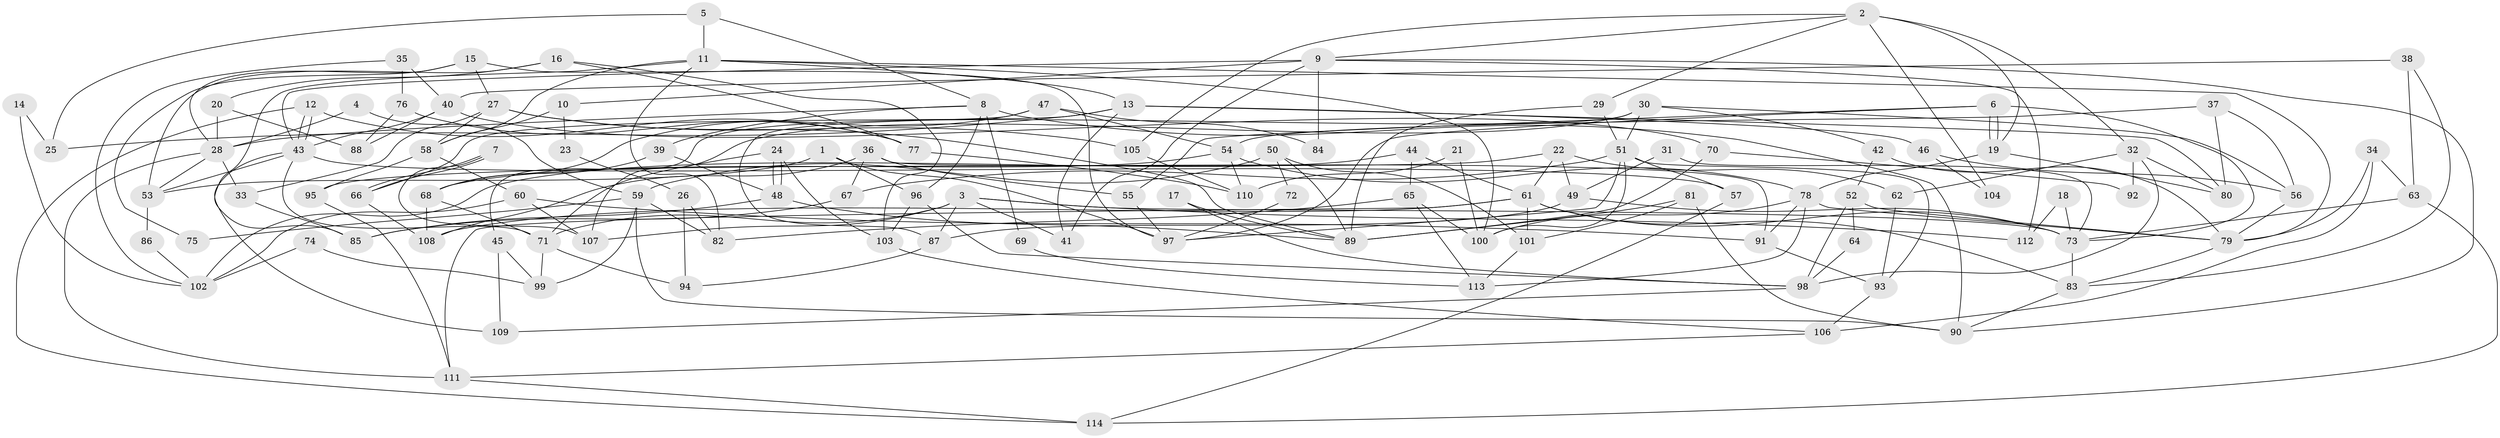 // coarse degree distribution, {5: 0.13157894736842105, 8: 0.09210526315789473, 2: 0.13157894736842105, 3: 0.21052631578947367, 4: 0.14473684210526316, 7: 0.06578947368421052, 9: 0.02631578947368421, 6: 0.17105263157894737, 10: 0.013157894736842105, 11: 0.013157894736842105}
// Generated by graph-tools (version 1.1) at 2025/52/02/27/25 19:52:06]
// undirected, 114 vertices, 228 edges
graph export_dot {
graph [start="1"]
  node [color=gray90,style=filled];
  1;
  2;
  3;
  4;
  5;
  6;
  7;
  8;
  9;
  10;
  11;
  12;
  13;
  14;
  15;
  16;
  17;
  18;
  19;
  20;
  21;
  22;
  23;
  24;
  25;
  26;
  27;
  28;
  29;
  30;
  31;
  32;
  33;
  34;
  35;
  36;
  37;
  38;
  39;
  40;
  41;
  42;
  43;
  44;
  45;
  46;
  47;
  48;
  49;
  50;
  51;
  52;
  53;
  54;
  55;
  56;
  57;
  58;
  59;
  60;
  61;
  62;
  63;
  64;
  65;
  66;
  67;
  68;
  69;
  70;
  71;
  72;
  73;
  74;
  75;
  76;
  77;
  78;
  79;
  80;
  81;
  82;
  83;
  84;
  85;
  86;
  87;
  88;
  89;
  90;
  91;
  92;
  93;
  94;
  95;
  96;
  97;
  98;
  99;
  100;
  101;
  102;
  103;
  104;
  105;
  106;
  107;
  108;
  109;
  110;
  111;
  112;
  113;
  114;
  1 -- 96;
  1 -- 97;
  1 -- 53;
  2 -- 19;
  2 -- 32;
  2 -- 9;
  2 -- 29;
  2 -- 104;
  2 -- 105;
  3 -- 73;
  3 -- 41;
  3 -- 71;
  3 -- 87;
  3 -- 107;
  3 -- 112;
  4 -- 59;
  4 -- 28;
  5 -- 8;
  5 -- 11;
  5 -- 25;
  6 -- 19;
  6 -- 19;
  6 -- 97;
  6 -- 55;
  6 -- 73;
  7 -- 66;
  7 -- 66;
  7 -- 107;
  8 -- 39;
  8 -- 28;
  8 -- 69;
  8 -- 90;
  8 -- 96;
  9 -- 43;
  9 -- 10;
  9 -- 41;
  9 -- 84;
  9 -- 90;
  9 -- 112;
  10 -- 58;
  10 -- 23;
  11 -- 79;
  11 -- 85;
  11 -- 13;
  11 -- 58;
  11 -- 82;
  11 -- 100;
  12 -- 114;
  12 -- 43;
  12 -- 43;
  12 -- 77;
  13 -- 66;
  13 -- 25;
  13 -- 41;
  13 -- 46;
  13 -- 80;
  14 -- 25;
  14 -- 102;
  15 -- 28;
  15 -- 27;
  15 -- 75;
  15 -- 97;
  16 -- 77;
  16 -- 53;
  16 -- 20;
  16 -- 103;
  17 -- 98;
  17 -- 89;
  18 -- 112;
  18 -- 73;
  19 -- 80;
  19 -- 78;
  20 -- 28;
  20 -- 88;
  21 -- 110;
  21 -- 100;
  22 -- 49;
  22 -- 61;
  22 -- 62;
  22 -- 95;
  23 -- 26;
  24 -- 48;
  24 -- 48;
  24 -- 71;
  24 -- 103;
  26 -- 94;
  26 -- 82;
  27 -- 58;
  27 -- 33;
  27 -- 89;
  27 -- 105;
  28 -- 111;
  28 -- 53;
  28 -- 33;
  29 -- 51;
  29 -- 89;
  30 -- 42;
  30 -- 51;
  30 -- 45;
  30 -- 56;
  30 -- 107;
  31 -- 49;
  31 -- 73;
  32 -- 80;
  32 -- 62;
  32 -- 92;
  32 -- 98;
  33 -- 85;
  34 -- 63;
  34 -- 106;
  34 -- 79;
  35 -- 102;
  35 -- 76;
  35 -- 40;
  36 -- 91;
  36 -- 55;
  36 -- 67;
  36 -- 108;
  37 -- 54;
  37 -- 56;
  37 -- 80;
  38 -- 83;
  38 -- 40;
  38 -- 63;
  39 -- 48;
  39 -- 68;
  40 -- 43;
  40 -- 70;
  40 -- 88;
  42 -- 79;
  42 -- 52;
  43 -- 109;
  43 -- 53;
  43 -- 57;
  43 -- 71;
  44 -- 65;
  44 -- 61;
  44 -- 102;
  45 -- 99;
  45 -- 109;
  46 -- 56;
  46 -- 104;
  47 -- 68;
  47 -- 54;
  47 -- 84;
  47 -- 87;
  48 -- 89;
  48 -- 85;
  49 -- 87;
  49 -- 73;
  50 -- 89;
  50 -- 101;
  50 -- 59;
  50 -- 72;
  51 -- 93;
  51 -- 100;
  51 -- 57;
  51 -- 67;
  51 -- 97;
  52 -- 79;
  52 -- 98;
  52 -- 64;
  53 -- 86;
  54 -- 78;
  54 -- 68;
  54 -- 110;
  55 -- 97;
  56 -- 79;
  57 -- 114;
  58 -- 95;
  58 -- 60;
  59 -- 90;
  59 -- 75;
  59 -- 82;
  59 -- 99;
  60 -- 107;
  60 -- 91;
  60 -- 102;
  61 -- 83;
  61 -- 101;
  61 -- 73;
  61 -- 108;
  61 -- 111;
  62 -- 93;
  63 -- 73;
  63 -- 114;
  64 -- 98;
  65 -- 82;
  65 -- 100;
  65 -- 113;
  66 -- 108;
  67 -- 85;
  68 -- 71;
  68 -- 108;
  69 -- 113;
  70 -- 89;
  70 -- 92;
  71 -- 94;
  71 -- 99;
  72 -- 97;
  73 -- 83;
  74 -- 99;
  74 -- 102;
  76 -- 77;
  76 -- 88;
  77 -- 110;
  78 -- 79;
  78 -- 91;
  78 -- 100;
  78 -- 113;
  79 -- 83;
  81 -- 89;
  81 -- 90;
  81 -- 101;
  83 -- 90;
  86 -- 102;
  87 -- 94;
  91 -- 93;
  93 -- 106;
  95 -- 111;
  96 -- 103;
  96 -- 98;
  98 -- 109;
  101 -- 113;
  103 -- 106;
  105 -- 110;
  106 -- 111;
  111 -- 114;
}
